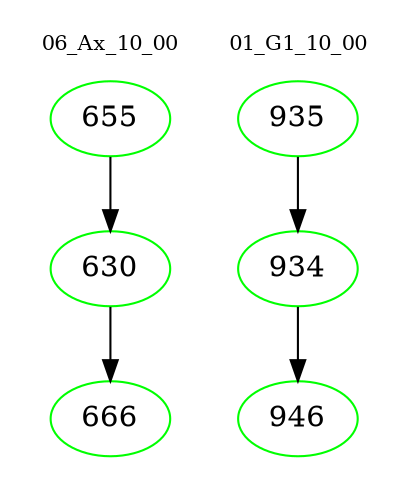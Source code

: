 digraph{
subgraph cluster_0 {
color = white
label = "06_Ax_10_00";
fontsize=10;
T0_655 [label="655", color="green"]
T0_655 -> T0_630 [color="black"]
T0_630 [label="630", color="green"]
T0_630 -> T0_666 [color="black"]
T0_666 [label="666", color="green"]
}
subgraph cluster_1 {
color = white
label = "01_G1_10_00";
fontsize=10;
T1_935 [label="935", color="green"]
T1_935 -> T1_934 [color="black"]
T1_934 [label="934", color="green"]
T1_934 -> T1_946 [color="black"]
T1_946 [label="946", color="green"]
}
}
